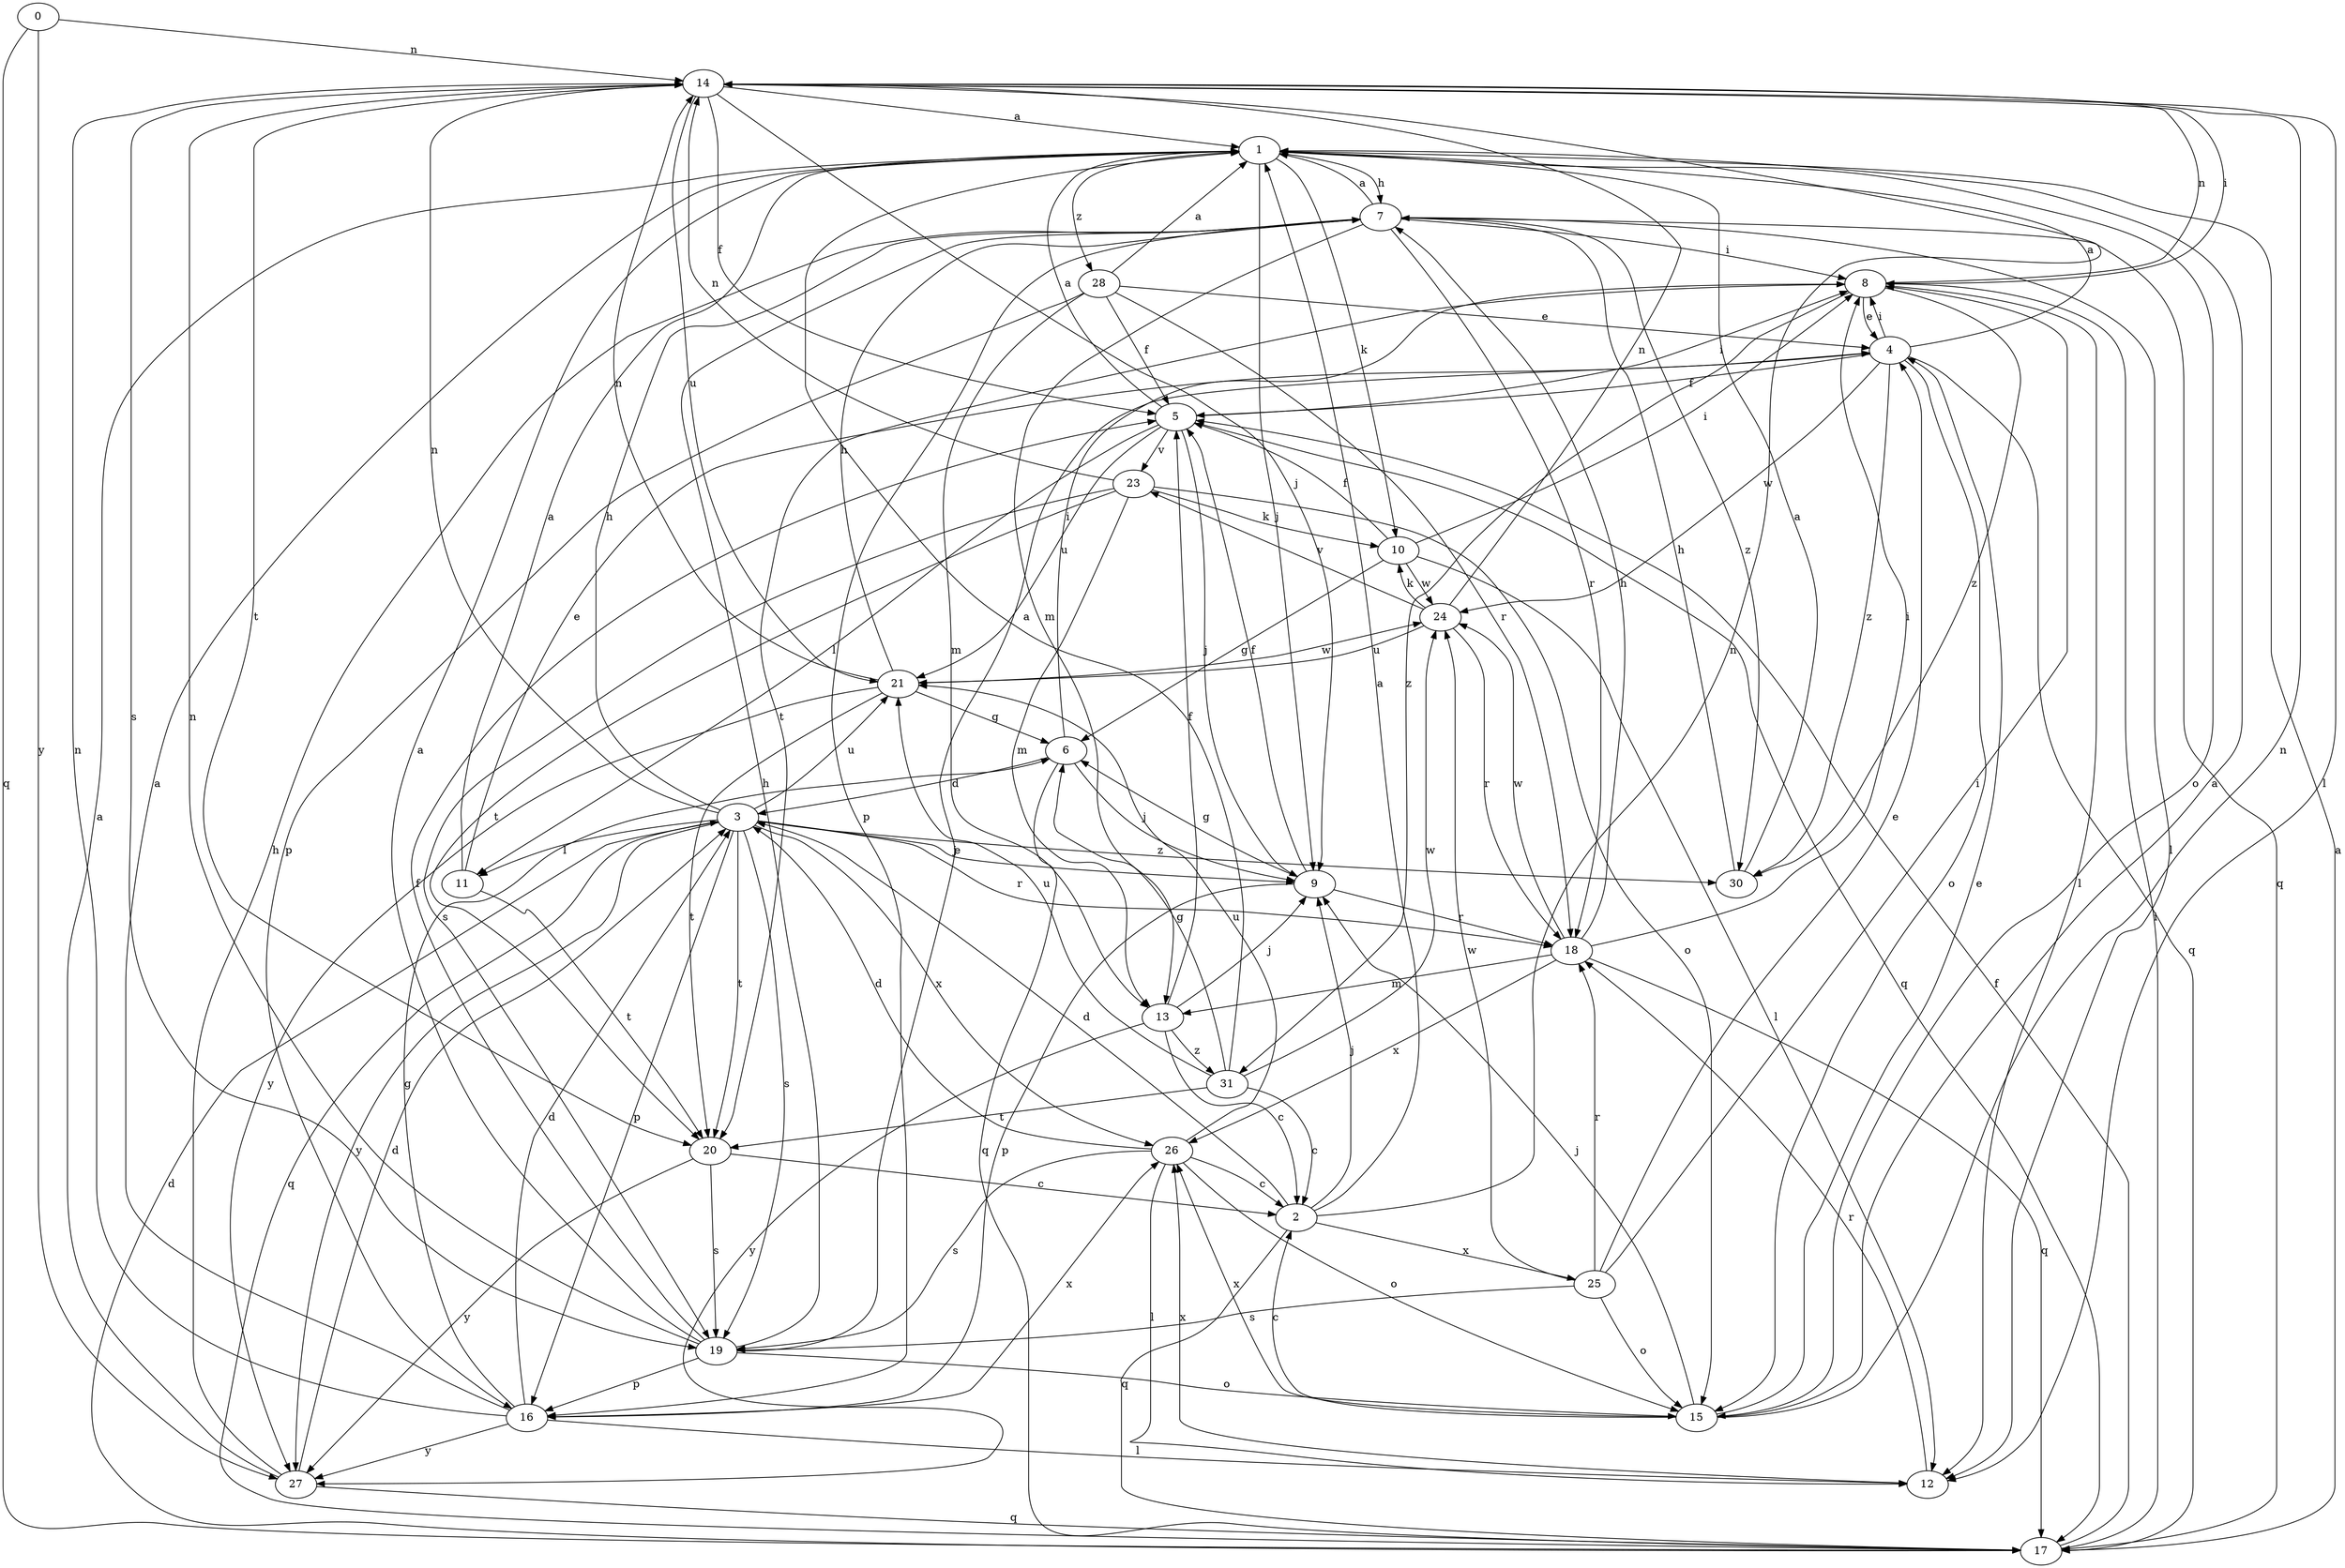 strict digraph  {
0;
1;
2;
3;
4;
5;
6;
7;
8;
9;
10;
11;
12;
13;
14;
15;
16;
17;
18;
19;
20;
21;
23;
24;
25;
26;
27;
28;
30;
31;
0 -> 14  [label=n];
0 -> 17  [label=q];
0 -> 27  [label=y];
1 -> 7  [label=h];
1 -> 9  [label=j];
1 -> 10  [label=k];
1 -> 15  [label=o];
1 -> 28  [label=z];
2 -> 1  [label=a];
2 -> 3  [label=d];
2 -> 9  [label=j];
2 -> 14  [label=n];
2 -> 17  [label=q];
2 -> 25  [label=x];
3 -> 7  [label=h];
3 -> 9  [label=j];
3 -> 11  [label=l];
3 -> 14  [label=n];
3 -> 16  [label=p];
3 -> 17  [label=q];
3 -> 18  [label=r];
3 -> 19  [label=s];
3 -> 20  [label=t];
3 -> 21  [label=u];
3 -> 26  [label=x];
3 -> 27  [label=y];
3 -> 30  [label=z];
4 -> 1  [label=a];
4 -> 5  [label=f];
4 -> 8  [label=i];
4 -> 15  [label=o];
4 -> 17  [label=q];
4 -> 24  [label=w];
4 -> 30  [label=z];
5 -> 1  [label=a];
5 -> 8  [label=i];
5 -> 9  [label=j];
5 -> 11  [label=l];
5 -> 17  [label=q];
5 -> 21  [label=u];
5 -> 23  [label=v];
6 -> 3  [label=d];
6 -> 8  [label=i];
6 -> 9  [label=j];
6 -> 17  [label=q];
7 -> 1  [label=a];
7 -> 8  [label=i];
7 -> 12  [label=l];
7 -> 13  [label=m];
7 -> 16  [label=p];
7 -> 17  [label=q];
7 -> 18  [label=r];
7 -> 30  [label=z];
8 -> 4  [label=e];
8 -> 12  [label=l];
8 -> 14  [label=n];
8 -> 20  [label=t];
8 -> 30  [label=z];
8 -> 31  [label=z];
9 -> 5  [label=f];
9 -> 6  [label=g];
9 -> 16  [label=p];
9 -> 18  [label=r];
10 -> 5  [label=f];
10 -> 6  [label=g];
10 -> 8  [label=i];
10 -> 12  [label=l];
10 -> 24  [label=w];
11 -> 1  [label=a];
11 -> 4  [label=e];
11 -> 20  [label=t];
12 -> 18  [label=r];
12 -> 26  [label=x];
13 -> 2  [label=c];
13 -> 5  [label=f];
13 -> 9  [label=j];
13 -> 27  [label=y];
13 -> 31  [label=z];
14 -> 1  [label=a];
14 -> 5  [label=f];
14 -> 8  [label=i];
14 -> 9  [label=j];
14 -> 12  [label=l];
14 -> 19  [label=s];
14 -> 20  [label=t];
14 -> 21  [label=u];
15 -> 1  [label=a];
15 -> 2  [label=c];
15 -> 4  [label=e];
15 -> 9  [label=j];
15 -> 14  [label=n];
15 -> 26  [label=x];
16 -> 1  [label=a];
16 -> 3  [label=d];
16 -> 6  [label=g];
16 -> 12  [label=l];
16 -> 14  [label=n];
16 -> 26  [label=x];
16 -> 27  [label=y];
17 -> 1  [label=a];
17 -> 3  [label=d];
17 -> 5  [label=f];
17 -> 8  [label=i];
18 -> 7  [label=h];
18 -> 8  [label=i];
18 -> 13  [label=m];
18 -> 17  [label=q];
18 -> 24  [label=w];
18 -> 26  [label=x];
19 -> 1  [label=a];
19 -> 4  [label=e];
19 -> 5  [label=f];
19 -> 7  [label=h];
19 -> 14  [label=n];
19 -> 15  [label=o];
19 -> 16  [label=p];
20 -> 2  [label=c];
20 -> 19  [label=s];
20 -> 27  [label=y];
21 -> 6  [label=g];
21 -> 7  [label=h];
21 -> 14  [label=n];
21 -> 20  [label=t];
21 -> 24  [label=w];
21 -> 27  [label=y];
23 -> 10  [label=k];
23 -> 13  [label=m];
23 -> 14  [label=n];
23 -> 15  [label=o];
23 -> 19  [label=s];
23 -> 20  [label=t];
24 -> 10  [label=k];
24 -> 14  [label=n];
24 -> 18  [label=r];
24 -> 21  [label=u];
24 -> 23  [label=v];
25 -> 4  [label=e];
25 -> 8  [label=i];
25 -> 15  [label=o];
25 -> 18  [label=r];
25 -> 19  [label=s];
25 -> 24  [label=w];
26 -> 2  [label=c];
26 -> 3  [label=d];
26 -> 12  [label=l];
26 -> 15  [label=o];
26 -> 19  [label=s];
26 -> 21  [label=u];
27 -> 1  [label=a];
27 -> 3  [label=d];
27 -> 7  [label=h];
27 -> 17  [label=q];
28 -> 1  [label=a];
28 -> 4  [label=e];
28 -> 5  [label=f];
28 -> 13  [label=m];
28 -> 16  [label=p];
28 -> 18  [label=r];
30 -> 1  [label=a];
30 -> 7  [label=h];
31 -> 1  [label=a];
31 -> 2  [label=c];
31 -> 6  [label=g];
31 -> 20  [label=t];
31 -> 21  [label=u];
31 -> 24  [label=w];
}
